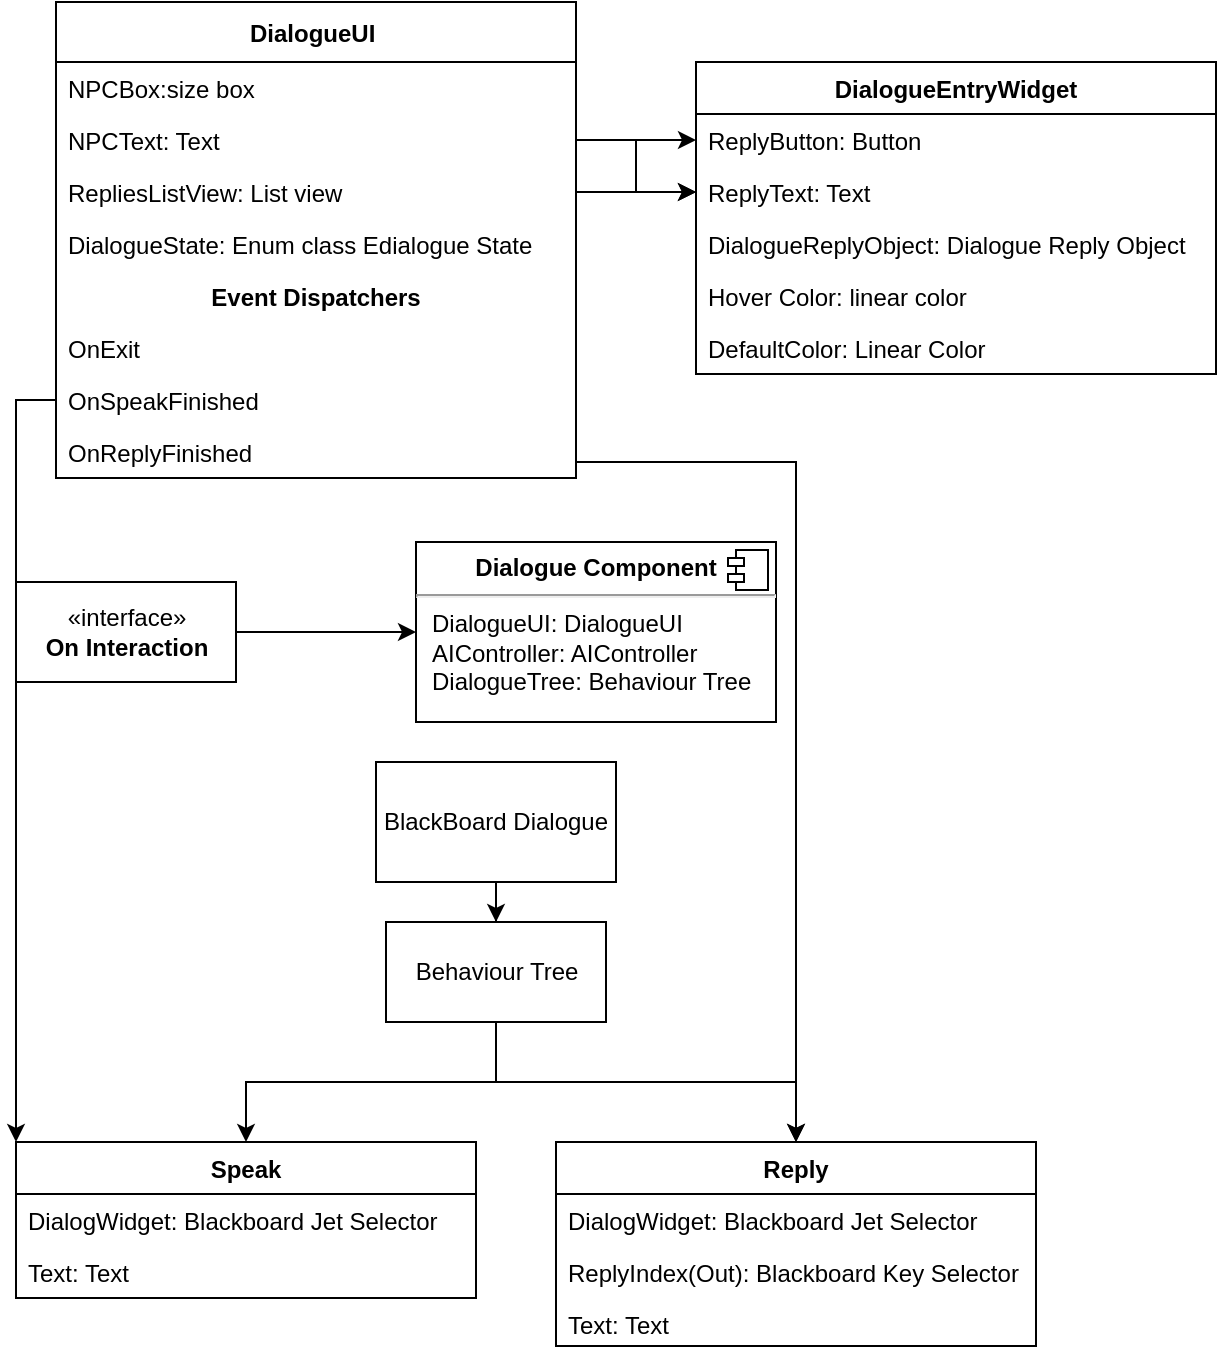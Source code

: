 <mxfile version="20.6.2" type="github">
  <diagram id="_4qRfNRA6codScSYRJrK" name="Page-1">
    <mxGraphModel dx="1097" dy="1005" grid="1" gridSize="10" guides="1" tooltips="1" connect="1" arrows="1" fold="1" page="1" pageScale="1" pageWidth="827" pageHeight="1169" math="0" shadow="0">
      <root>
        <mxCell id="0" />
        <mxCell id="1" parent="0" />
        <mxCell id="821MT2qO5yVyMycsiypd-1" value="DialogueUI " style="swimlane;fontStyle=1;childLayout=stackLayout;horizontal=1;startSize=30;fillColor=none;horizontalStack=0;resizeParent=1;resizeParentMax=0;resizeLast=0;collapsible=1;marginBottom=0;aspect=fixed;" parent="1" vertex="1">
          <mxGeometry x="134" width="260" height="238" as="geometry">
            <mxRectangle x="20" y="30" width="100" height="30" as="alternateBounds" />
          </mxGeometry>
        </mxCell>
        <mxCell id="821MT2qO5yVyMycsiypd-2" value="NPCBox:size box&#xa;" style="text;strokeColor=none;fillColor=none;align=left;verticalAlign=top;spacingLeft=4;spacingRight=4;overflow=hidden;rotatable=0;points=[[0,0.5],[1,0.5]];portConstraint=eastwest;" parent="821MT2qO5yVyMycsiypd-1" vertex="1">
          <mxGeometry y="30" width="260" height="26" as="geometry" />
        </mxCell>
        <mxCell id="821MT2qO5yVyMycsiypd-3" value="NPCText: Text" style="text;strokeColor=none;fillColor=none;align=left;verticalAlign=top;spacingLeft=4;spacingRight=4;overflow=hidden;rotatable=0;points=[[0,0.5],[1,0.5]];portConstraint=eastwest;" parent="821MT2qO5yVyMycsiypd-1" vertex="1">
          <mxGeometry y="56" width="260" height="26" as="geometry" />
        </mxCell>
        <mxCell id="821MT2qO5yVyMycsiypd-4" value="RepliesListView: List view" style="text;strokeColor=none;fillColor=none;align=left;verticalAlign=top;spacingLeft=4;spacingRight=4;overflow=hidden;rotatable=0;points=[[0,0.5],[1,0.5]];portConstraint=eastwest;" parent="821MT2qO5yVyMycsiypd-1" vertex="1">
          <mxGeometry y="82" width="260" height="26" as="geometry" />
        </mxCell>
        <mxCell id="xldacFI_uvSt_48eZSiu-2" value="DialogueState: Enum class Edialogue State" style="text;strokeColor=none;fillColor=none;align=left;verticalAlign=top;spacingLeft=4;spacingRight=4;overflow=hidden;rotatable=0;points=[[0,0.5],[1,0.5]];portConstraint=eastwest;" vertex="1" parent="821MT2qO5yVyMycsiypd-1">
          <mxGeometry y="108" width="260" height="26" as="geometry" />
        </mxCell>
        <mxCell id="xldacFI_uvSt_48eZSiu-7" value="Event Dispatchers" style="text;strokeColor=none;fillColor=none;align=center;verticalAlign=top;spacingLeft=4;spacingRight=4;overflow=hidden;rotatable=0;points=[[0,0.5],[1,0.5]];portConstraint=eastwest;fontStyle=1" vertex="1" parent="821MT2qO5yVyMycsiypd-1">
          <mxGeometry y="134" width="260" height="26" as="geometry" />
        </mxCell>
        <mxCell id="xldacFI_uvSt_48eZSiu-8" value="OnExit" style="text;strokeColor=none;fillColor=none;align=left;verticalAlign=top;spacingLeft=4;spacingRight=4;overflow=hidden;rotatable=0;points=[[0,0.5],[1,0.5]];portConstraint=eastwest;" vertex="1" parent="821MT2qO5yVyMycsiypd-1">
          <mxGeometry y="160" width="260" height="26" as="geometry" />
        </mxCell>
        <mxCell id="xldacFI_uvSt_48eZSiu-9" value="OnSpeakFinished" style="text;strokeColor=none;fillColor=none;align=left;verticalAlign=top;spacingLeft=4;spacingRight=4;overflow=hidden;rotatable=0;points=[[0,0.5],[1,0.5]];portConstraint=eastwest;" vertex="1" parent="821MT2qO5yVyMycsiypd-1">
          <mxGeometry y="186" width="260" height="26" as="geometry" />
        </mxCell>
        <mxCell id="xldacFI_uvSt_48eZSiu-10" value="OnReplyFinished&#xa;" style="text;strokeColor=none;fillColor=none;align=left;verticalAlign=top;spacingLeft=4;spacingRight=4;overflow=hidden;rotatable=0;points=[[0,0.5],[1,0.5]];portConstraint=eastwest;" vertex="1" parent="821MT2qO5yVyMycsiypd-1">
          <mxGeometry y="212" width="260" height="26" as="geometry" />
        </mxCell>
        <mxCell id="xldacFI_uvSt_48eZSiu-11" value="DialogueEntryWidget" style="swimlane;fontStyle=1;childLayout=stackLayout;horizontal=1;startSize=26;fillColor=none;horizontalStack=0;resizeParent=1;resizeParentMax=0;resizeLast=0;collapsible=1;marginBottom=0;" vertex="1" parent="1">
          <mxGeometry x="454" y="30" width="260" height="156" as="geometry" />
        </mxCell>
        <mxCell id="xldacFI_uvSt_48eZSiu-12" value="ReplyButton: Button" style="text;strokeColor=none;fillColor=none;align=left;verticalAlign=top;spacingLeft=4;spacingRight=4;overflow=hidden;rotatable=0;points=[[0,0.5],[1,0.5]];portConstraint=eastwest;" vertex="1" parent="xldacFI_uvSt_48eZSiu-11">
          <mxGeometry y="26" width="260" height="26" as="geometry" />
        </mxCell>
        <mxCell id="xldacFI_uvSt_48eZSiu-13" value="ReplyText: Text" style="text;strokeColor=none;fillColor=none;align=left;verticalAlign=top;spacingLeft=4;spacingRight=4;overflow=hidden;rotatable=0;points=[[0,0.5],[1,0.5]];portConstraint=eastwest;" vertex="1" parent="xldacFI_uvSt_48eZSiu-11">
          <mxGeometry y="52" width="260" height="26" as="geometry" />
        </mxCell>
        <mxCell id="xldacFI_uvSt_48eZSiu-14" value="DialogueReplyObject: Dialogue Reply Object" style="text;strokeColor=none;fillColor=none;align=left;verticalAlign=top;spacingLeft=4;spacingRight=4;overflow=hidden;rotatable=0;points=[[0,0.5],[1,0.5]];portConstraint=eastwest;" vertex="1" parent="xldacFI_uvSt_48eZSiu-11">
          <mxGeometry y="78" width="260" height="26" as="geometry" />
        </mxCell>
        <mxCell id="xldacFI_uvSt_48eZSiu-15" value="Hover Color: linear color" style="text;strokeColor=none;fillColor=none;align=left;verticalAlign=top;spacingLeft=4;spacingRight=4;overflow=hidden;rotatable=0;points=[[0,0.5],[1,0.5]];portConstraint=eastwest;" vertex="1" parent="xldacFI_uvSt_48eZSiu-11">
          <mxGeometry y="104" width="260" height="26" as="geometry" />
        </mxCell>
        <mxCell id="xldacFI_uvSt_48eZSiu-16" value="DefaultColor: Linear Color" style="text;strokeColor=none;fillColor=none;align=left;verticalAlign=top;spacingLeft=4;spacingRight=4;overflow=hidden;rotatable=0;points=[[0,0.5],[1,0.5]];portConstraint=eastwest;" vertex="1" parent="xldacFI_uvSt_48eZSiu-11">
          <mxGeometry y="130" width="260" height="26" as="geometry" />
        </mxCell>
        <mxCell id="xldacFI_uvSt_48eZSiu-17" value="&lt;p style=&quot;margin:0px;margin-top:6px;text-align:center;&quot;&gt;&lt;b&gt;Dialogue Component&lt;/b&gt;&lt;/p&gt;&lt;hr&gt;&lt;p style=&quot;margin:0px;margin-left:8px;&quot;&gt;DialogueUI: DialogueUI&lt;br&gt;AIController: AIController&lt;/p&gt;&lt;p style=&quot;margin:0px;margin-left:8px;&quot;&gt;DialogueTree: Behaviour Tree&lt;/p&gt;&lt;p style=&quot;margin:0px;margin-left:8px;&quot;&gt;&lt;br&gt;&lt;/p&gt;" style="align=left;overflow=fill;html=1;dropTarget=0;" vertex="1" parent="1">
          <mxGeometry x="314" y="270" width="180" height="90" as="geometry" />
        </mxCell>
        <mxCell id="xldacFI_uvSt_48eZSiu-18" value="" style="shape=component;jettyWidth=8;jettyHeight=4;" vertex="1" parent="xldacFI_uvSt_48eZSiu-17">
          <mxGeometry x="1" width="20" height="20" relative="1" as="geometry">
            <mxPoint x="-24" y="4" as="offset" />
          </mxGeometry>
        </mxCell>
        <mxCell id="xldacFI_uvSt_48eZSiu-20" style="edgeStyle=orthogonalEdgeStyle;rounded=0;orthogonalLoop=1;jettySize=auto;html=1;" edge="1" parent="1" source="xldacFI_uvSt_48eZSiu-19" target="xldacFI_uvSt_48eZSiu-17">
          <mxGeometry relative="1" as="geometry" />
        </mxCell>
        <mxCell id="xldacFI_uvSt_48eZSiu-19" value="«interface»&lt;br&gt;&lt;b&gt;On Interaction&lt;/b&gt;" style="html=1;" vertex="1" parent="1">
          <mxGeometry x="114" y="290" width="110" height="50" as="geometry" />
        </mxCell>
        <mxCell id="xldacFI_uvSt_48eZSiu-21" value="Speak" style="swimlane;fontStyle=1;childLayout=stackLayout;horizontal=1;startSize=26;fillColor=none;horizontalStack=0;resizeParent=1;resizeParentMax=0;resizeLast=0;collapsible=1;marginBottom=0;" vertex="1" parent="1">
          <mxGeometry x="114" y="570" width="230" height="78" as="geometry" />
        </mxCell>
        <mxCell id="xldacFI_uvSt_48eZSiu-23" value="DialogWidget: Blackboard Jet Selector" style="text;strokeColor=none;fillColor=none;align=left;verticalAlign=top;spacingLeft=4;spacingRight=4;overflow=hidden;rotatable=0;points=[[0,0.5],[1,0.5]];portConstraint=eastwest;" vertex="1" parent="xldacFI_uvSt_48eZSiu-21">
          <mxGeometry y="26" width="230" height="26" as="geometry" />
        </mxCell>
        <mxCell id="xldacFI_uvSt_48eZSiu-24" value="Text: Text" style="text;strokeColor=none;fillColor=none;align=left;verticalAlign=top;spacingLeft=4;spacingRight=4;overflow=hidden;rotatable=0;points=[[0,0.5],[1,0.5]];portConstraint=eastwest;" vertex="1" parent="xldacFI_uvSt_48eZSiu-21">
          <mxGeometry y="52" width="230" height="26" as="geometry" />
        </mxCell>
        <mxCell id="xldacFI_uvSt_48eZSiu-25" value="Reply" style="swimlane;fontStyle=1;childLayout=stackLayout;horizontal=1;startSize=26;fillColor=none;horizontalStack=0;resizeParent=1;resizeParentMax=0;resizeLast=0;collapsible=1;marginBottom=0;" vertex="1" parent="1">
          <mxGeometry x="384" y="570" width="240" height="102" as="geometry" />
        </mxCell>
        <mxCell id="xldacFI_uvSt_48eZSiu-26" value="DialogWidget: Blackboard Jet Selector" style="text;strokeColor=none;fillColor=none;align=left;verticalAlign=top;spacingLeft=4;spacingRight=4;overflow=hidden;rotatable=0;points=[[0,0.5],[1,0.5]];portConstraint=eastwest;" vertex="1" parent="xldacFI_uvSt_48eZSiu-25">
          <mxGeometry y="26" width="240" height="26" as="geometry" />
        </mxCell>
        <mxCell id="xldacFI_uvSt_48eZSiu-28" value="ReplyIndex(Out): Blackboard Key Selector" style="text;strokeColor=none;fillColor=none;align=left;verticalAlign=top;spacingLeft=4;spacingRight=4;overflow=hidden;rotatable=0;points=[[0,0.5],[1,0.5]];portConstraint=eastwest;" vertex="1" parent="xldacFI_uvSt_48eZSiu-25">
          <mxGeometry y="52" width="240" height="26" as="geometry" />
        </mxCell>
        <mxCell id="xldacFI_uvSt_48eZSiu-27" value="Text: Text" style="text;strokeColor=none;fillColor=none;align=left;verticalAlign=top;spacingLeft=4;spacingRight=4;overflow=hidden;rotatable=0;points=[[0,0.5],[1,0.5]];portConstraint=eastwest;" vertex="1" parent="xldacFI_uvSt_48eZSiu-25">
          <mxGeometry y="78" width="240" height="24" as="geometry" />
        </mxCell>
        <mxCell id="xldacFI_uvSt_48eZSiu-38" style="edgeStyle=orthogonalEdgeStyle;rounded=0;orthogonalLoop=1;jettySize=auto;html=1;" edge="1" parent="1" source="xldacFI_uvSt_48eZSiu-29" target="xldacFI_uvSt_48eZSiu-37">
          <mxGeometry relative="1" as="geometry" />
        </mxCell>
        <mxCell id="xldacFI_uvSt_48eZSiu-29" value="BlackBoard Dialogue" style="rounded=0;whiteSpace=wrap;html=1;" vertex="1" parent="1">
          <mxGeometry x="294" y="380" width="120" height="60" as="geometry" />
        </mxCell>
        <mxCell id="xldacFI_uvSt_48eZSiu-34" style="edgeStyle=orthogonalEdgeStyle;rounded=0;orthogonalLoop=1;jettySize=auto;html=1;entryX=0;entryY=0;entryDx=0;entryDy=0;" edge="1" parent="1" source="xldacFI_uvSt_48eZSiu-9" target="xldacFI_uvSt_48eZSiu-21">
          <mxGeometry relative="1" as="geometry" />
        </mxCell>
        <mxCell id="xldacFI_uvSt_48eZSiu-35" style="edgeStyle=orthogonalEdgeStyle;rounded=0;orthogonalLoop=1;jettySize=auto;html=1;" edge="1" parent="1" source="xldacFI_uvSt_48eZSiu-10" target="xldacFI_uvSt_48eZSiu-25">
          <mxGeometry relative="1" as="geometry">
            <Array as="points">
              <mxPoint x="504" y="230" />
            </Array>
          </mxGeometry>
        </mxCell>
        <mxCell id="xldacFI_uvSt_48eZSiu-39" style="edgeStyle=orthogonalEdgeStyle;rounded=0;orthogonalLoop=1;jettySize=auto;html=1;entryX=0.5;entryY=0;entryDx=0;entryDy=0;" edge="1" parent="1" source="xldacFI_uvSt_48eZSiu-37" target="xldacFI_uvSt_48eZSiu-21">
          <mxGeometry relative="1" as="geometry" />
        </mxCell>
        <mxCell id="xldacFI_uvSt_48eZSiu-40" style="edgeStyle=orthogonalEdgeStyle;rounded=0;orthogonalLoop=1;jettySize=auto;html=1;" edge="1" parent="1" source="xldacFI_uvSt_48eZSiu-37" target="xldacFI_uvSt_48eZSiu-25">
          <mxGeometry relative="1" as="geometry">
            <Array as="points">
              <mxPoint x="354" y="540" />
              <mxPoint x="504" y="540" />
            </Array>
          </mxGeometry>
        </mxCell>
        <mxCell id="xldacFI_uvSt_48eZSiu-37" value="Behaviour Tree" style="html=1;" vertex="1" parent="1">
          <mxGeometry x="299" y="460" width="110" height="50" as="geometry" />
        </mxCell>
        <mxCell id="xldacFI_uvSt_48eZSiu-41" style="edgeStyle=orthogonalEdgeStyle;rounded=0;orthogonalLoop=1;jettySize=auto;html=1;" edge="1" parent="1" source="821MT2qO5yVyMycsiypd-4" target="xldacFI_uvSt_48eZSiu-12">
          <mxGeometry relative="1" as="geometry" />
        </mxCell>
        <mxCell id="xldacFI_uvSt_48eZSiu-42" style="edgeStyle=orthogonalEdgeStyle;rounded=0;orthogonalLoop=1;jettySize=auto;html=1;" edge="1" parent="1" source="821MT2qO5yVyMycsiypd-4" target="xldacFI_uvSt_48eZSiu-13">
          <mxGeometry relative="1" as="geometry" />
        </mxCell>
        <mxCell id="xldacFI_uvSt_48eZSiu-43" style="edgeStyle=orthogonalEdgeStyle;rounded=0;orthogonalLoop=1;jettySize=auto;html=1;" edge="1" parent="1" source="821MT2qO5yVyMycsiypd-3" target="xldacFI_uvSt_48eZSiu-13">
          <mxGeometry relative="1" as="geometry" />
        </mxCell>
      </root>
    </mxGraphModel>
  </diagram>
</mxfile>
